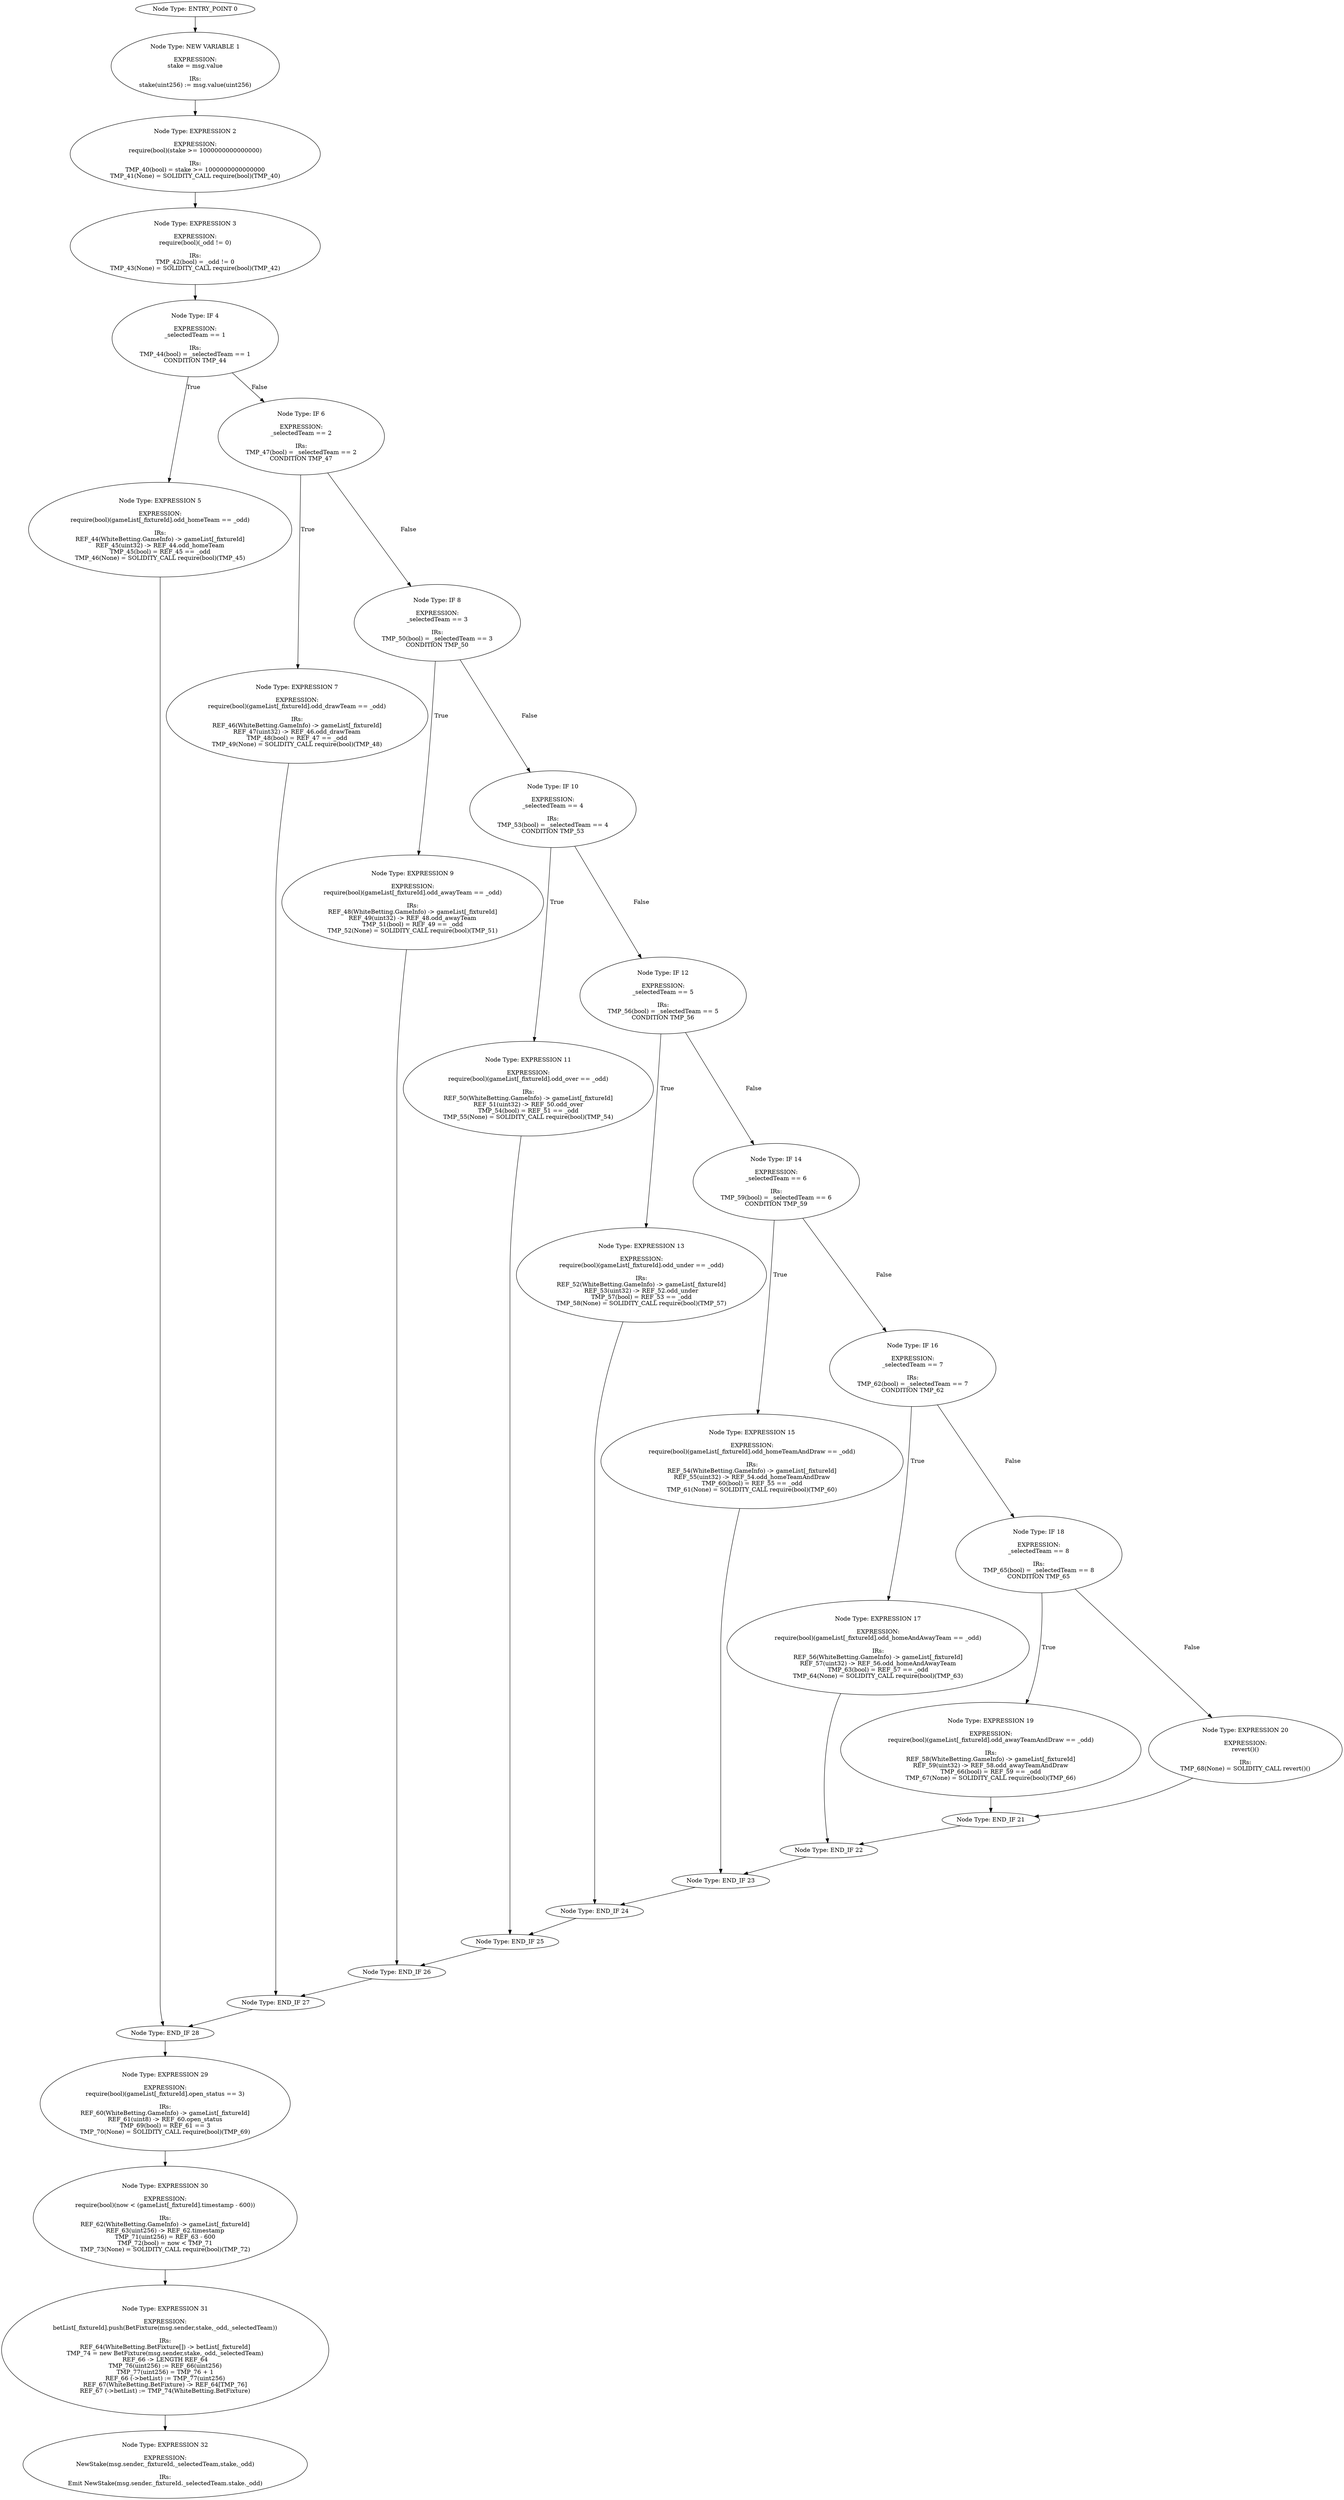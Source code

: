 digraph{
0[label="Node Type: ENTRY_POINT 0
"];
0->1;
1[label="Node Type: NEW VARIABLE 1

EXPRESSION:
stake = msg.value

IRs:
stake(uint256) := msg.value(uint256)"];
1->2;
2[label="Node Type: EXPRESSION 2

EXPRESSION:
require(bool)(stake >= 1000000000000000)

IRs:
TMP_40(bool) = stake >= 1000000000000000
TMP_41(None) = SOLIDITY_CALL require(bool)(TMP_40)"];
2->3;
3[label="Node Type: EXPRESSION 3

EXPRESSION:
require(bool)(_odd != 0)

IRs:
TMP_42(bool) = _odd != 0
TMP_43(None) = SOLIDITY_CALL require(bool)(TMP_42)"];
3->4;
4[label="Node Type: IF 4

EXPRESSION:
_selectedTeam == 1

IRs:
TMP_44(bool) = _selectedTeam == 1
CONDITION TMP_44"];
4->5[label="True"];
4->6[label="False"];
5[label="Node Type: EXPRESSION 5

EXPRESSION:
require(bool)(gameList[_fixtureId].odd_homeTeam == _odd)

IRs:
REF_44(WhiteBetting.GameInfo) -> gameList[_fixtureId]
REF_45(uint32) -> REF_44.odd_homeTeam
TMP_45(bool) = REF_45 == _odd
TMP_46(None) = SOLIDITY_CALL require(bool)(TMP_45)"];
5->28;
6[label="Node Type: IF 6

EXPRESSION:
_selectedTeam == 2

IRs:
TMP_47(bool) = _selectedTeam == 2
CONDITION TMP_47"];
6->7[label="True"];
6->8[label="False"];
7[label="Node Type: EXPRESSION 7

EXPRESSION:
require(bool)(gameList[_fixtureId].odd_drawTeam == _odd)

IRs:
REF_46(WhiteBetting.GameInfo) -> gameList[_fixtureId]
REF_47(uint32) -> REF_46.odd_drawTeam
TMP_48(bool) = REF_47 == _odd
TMP_49(None) = SOLIDITY_CALL require(bool)(TMP_48)"];
7->27;
8[label="Node Type: IF 8

EXPRESSION:
_selectedTeam == 3

IRs:
TMP_50(bool) = _selectedTeam == 3
CONDITION TMP_50"];
8->9[label="True"];
8->10[label="False"];
9[label="Node Type: EXPRESSION 9

EXPRESSION:
require(bool)(gameList[_fixtureId].odd_awayTeam == _odd)

IRs:
REF_48(WhiteBetting.GameInfo) -> gameList[_fixtureId]
REF_49(uint32) -> REF_48.odd_awayTeam
TMP_51(bool) = REF_49 == _odd
TMP_52(None) = SOLIDITY_CALL require(bool)(TMP_51)"];
9->26;
10[label="Node Type: IF 10

EXPRESSION:
_selectedTeam == 4

IRs:
TMP_53(bool) = _selectedTeam == 4
CONDITION TMP_53"];
10->11[label="True"];
10->12[label="False"];
11[label="Node Type: EXPRESSION 11

EXPRESSION:
require(bool)(gameList[_fixtureId].odd_over == _odd)

IRs:
REF_50(WhiteBetting.GameInfo) -> gameList[_fixtureId]
REF_51(uint32) -> REF_50.odd_over
TMP_54(bool) = REF_51 == _odd
TMP_55(None) = SOLIDITY_CALL require(bool)(TMP_54)"];
11->25;
12[label="Node Type: IF 12

EXPRESSION:
_selectedTeam == 5

IRs:
TMP_56(bool) = _selectedTeam == 5
CONDITION TMP_56"];
12->13[label="True"];
12->14[label="False"];
13[label="Node Type: EXPRESSION 13

EXPRESSION:
require(bool)(gameList[_fixtureId].odd_under == _odd)

IRs:
REF_52(WhiteBetting.GameInfo) -> gameList[_fixtureId]
REF_53(uint32) -> REF_52.odd_under
TMP_57(bool) = REF_53 == _odd
TMP_58(None) = SOLIDITY_CALL require(bool)(TMP_57)"];
13->24;
14[label="Node Type: IF 14

EXPRESSION:
_selectedTeam == 6

IRs:
TMP_59(bool) = _selectedTeam == 6
CONDITION TMP_59"];
14->15[label="True"];
14->16[label="False"];
15[label="Node Type: EXPRESSION 15

EXPRESSION:
require(bool)(gameList[_fixtureId].odd_homeTeamAndDraw == _odd)

IRs:
REF_54(WhiteBetting.GameInfo) -> gameList[_fixtureId]
REF_55(uint32) -> REF_54.odd_homeTeamAndDraw
TMP_60(bool) = REF_55 == _odd
TMP_61(None) = SOLIDITY_CALL require(bool)(TMP_60)"];
15->23;
16[label="Node Type: IF 16

EXPRESSION:
_selectedTeam == 7

IRs:
TMP_62(bool) = _selectedTeam == 7
CONDITION TMP_62"];
16->17[label="True"];
16->18[label="False"];
17[label="Node Type: EXPRESSION 17

EXPRESSION:
require(bool)(gameList[_fixtureId].odd_homeAndAwayTeam == _odd)

IRs:
REF_56(WhiteBetting.GameInfo) -> gameList[_fixtureId]
REF_57(uint32) -> REF_56.odd_homeAndAwayTeam
TMP_63(bool) = REF_57 == _odd
TMP_64(None) = SOLIDITY_CALL require(bool)(TMP_63)"];
17->22;
18[label="Node Type: IF 18

EXPRESSION:
_selectedTeam == 8

IRs:
TMP_65(bool) = _selectedTeam == 8
CONDITION TMP_65"];
18->19[label="True"];
18->20[label="False"];
19[label="Node Type: EXPRESSION 19

EXPRESSION:
require(bool)(gameList[_fixtureId].odd_awayTeamAndDraw == _odd)

IRs:
REF_58(WhiteBetting.GameInfo) -> gameList[_fixtureId]
REF_59(uint32) -> REF_58.odd_awayTeamAndDraw
TMP_66(bool) = REF_59 == _odd
TMP_67(None) = SOLIDITY_CALL require(bool)(TMP_66)"];
19->21;
20[label="Node Type: EXPRESSION 20

EXPRESSION:
revert()()

IRs:
TMP_68(None) = SOLIDITY_CALL revert()()"];
20->21;
21[label="Node Type: END_IF 21
"];
21->22;
22[label="Node Type: END_IF 22
"];
22->23;
23[label="Node Type: END_IF 23
"];
23->24;
24[label="Node Type: END_IF 24
"];
24->25;
25[label="Node Type: END_IF 25
"];
25->26;
26[label="Node Type: END_IF 26
"];
26->27;
27[label="Node Type: END_IF 27
"];
27->28;
28[label="Node Type: END_IF 28
"];
28->29;
29[label="Node Type: EXPRESSION 29

EXPRESSION:
require(bool)(gameList[_fixtureId].open_status == 3)

IRs:
REF_60(WhiteBetting.GameInfo) -> gameList[_fixtureId]
REF_61(uint8) -> REF_60.open_status
TMP_69(bool) = REF_61 == 3
TMP_70(None) = SOLIDITY_CALL require(bool)(TMP_69)"];
29->30;
30[label="Node Type: EXPRESSION 30

EXPRESSION:
require(bool)(now < (gameList[_fixtureId].timestamp - 600))

IRs:
REF_62(WhiteBetting.GameInfo) -> gameList[_fixtureId]
REF_63(uint256) -> REF_62.timestamp
TMP_71(uint256) = REF_63 - 600
TMP_72(bool) = now < TMP_71
TMP_73(None) = SOLIDITY_CALL require(bool)(TMP_72)"];
30->31;
31[label="Node Type: EXPRESSION 31

EXPRESSION:
betList[_fixtureId].push(BetFixture(msg.sender,stake,_odd,_selectedTeam))

IRs:
REF_64(WhiteBetting.BetFixture[]) -> betList[_fixtureId]
TMP_74 = new BetFixture(msg.sender,stake,_odd,_selectedTeam)
REF_66 -> LENGTH REF_64
TMP_76(uint256) := REF_66(uint256)
TMP_77(uint256) = TMP_76 + 1
REF_66 (->betList) := TMP_77(uint256)
REF_67(WhiteBetting.BetFixture) -> REF_64[TMP_76]
REF_67 (->betList) := TMP_74(WhiteBetting.BetFixture)"];
31->32;
32[label="Node Type: EXPRESSION 32

EXPRESSION:
NewStake(msg.sender,_fixtureId,_selectedTeam,stake,_odd)

IRs:
Emit NewStake(msg.sender._fixtureId._selectedTeam.stake._odd)"];
}
